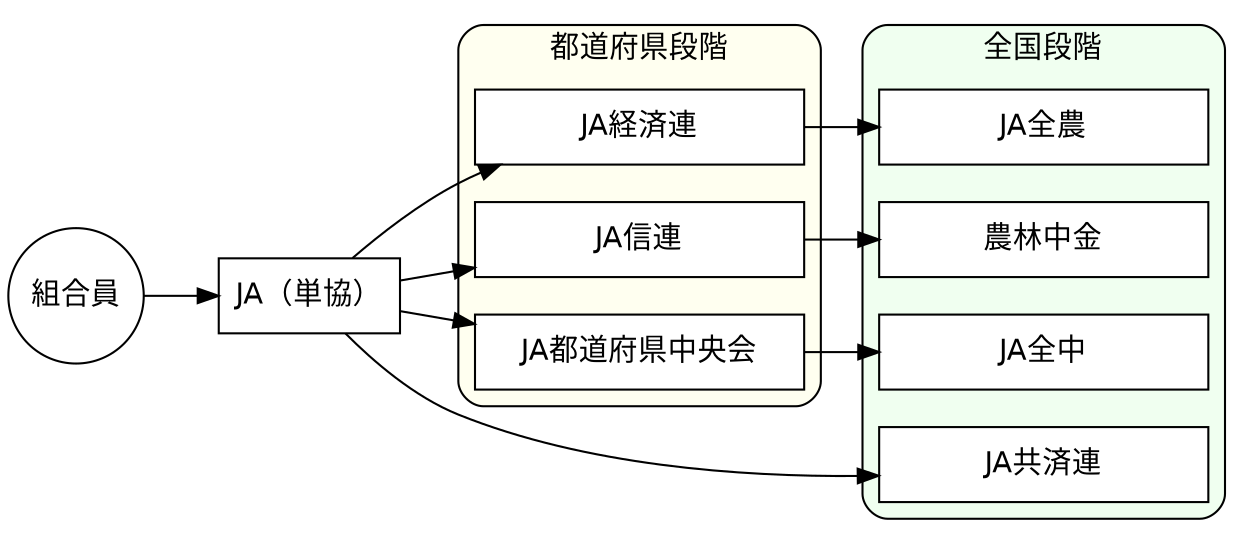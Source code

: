 digraph ja2 {
  graph [rankdir = LR]

  node [fontname = Helvetica,
    shape = box,
    fixedsize = false,
    style = filled,
    fillcolor = white]
  組合員 [shape = circle, width = 0.9]
  JA（単協）
  node [width = 2.2]
  JA経済連; JA共済連; JA信連; JA都道府県中央会; JA全農; 農林中金; JA全中

  edge []
  組合員->JA（単協）
  JA（単協）->JA経済連->JA全農
  JA（単協）->JA共済連
  JA（単協）->JA信連->農林中金
  JA（単協）->JA都道府県中央会->JA全中

  subgraph cluster1 {
    label = "都道府県段階"
    fontname = Helvetica
    bgcolor = ivory
    style = rounded
    {rank = same; JA経済連; JA信連; JA都道府県中央会}
  }
  subgraph cluster0 {
    label = "全国段階"
    fontname = Helvetica
    bgcolor = honeydew
    style = rounded
    {rank = same; JA全農; JA共済連; 農林中金; JA全中}
  }
}